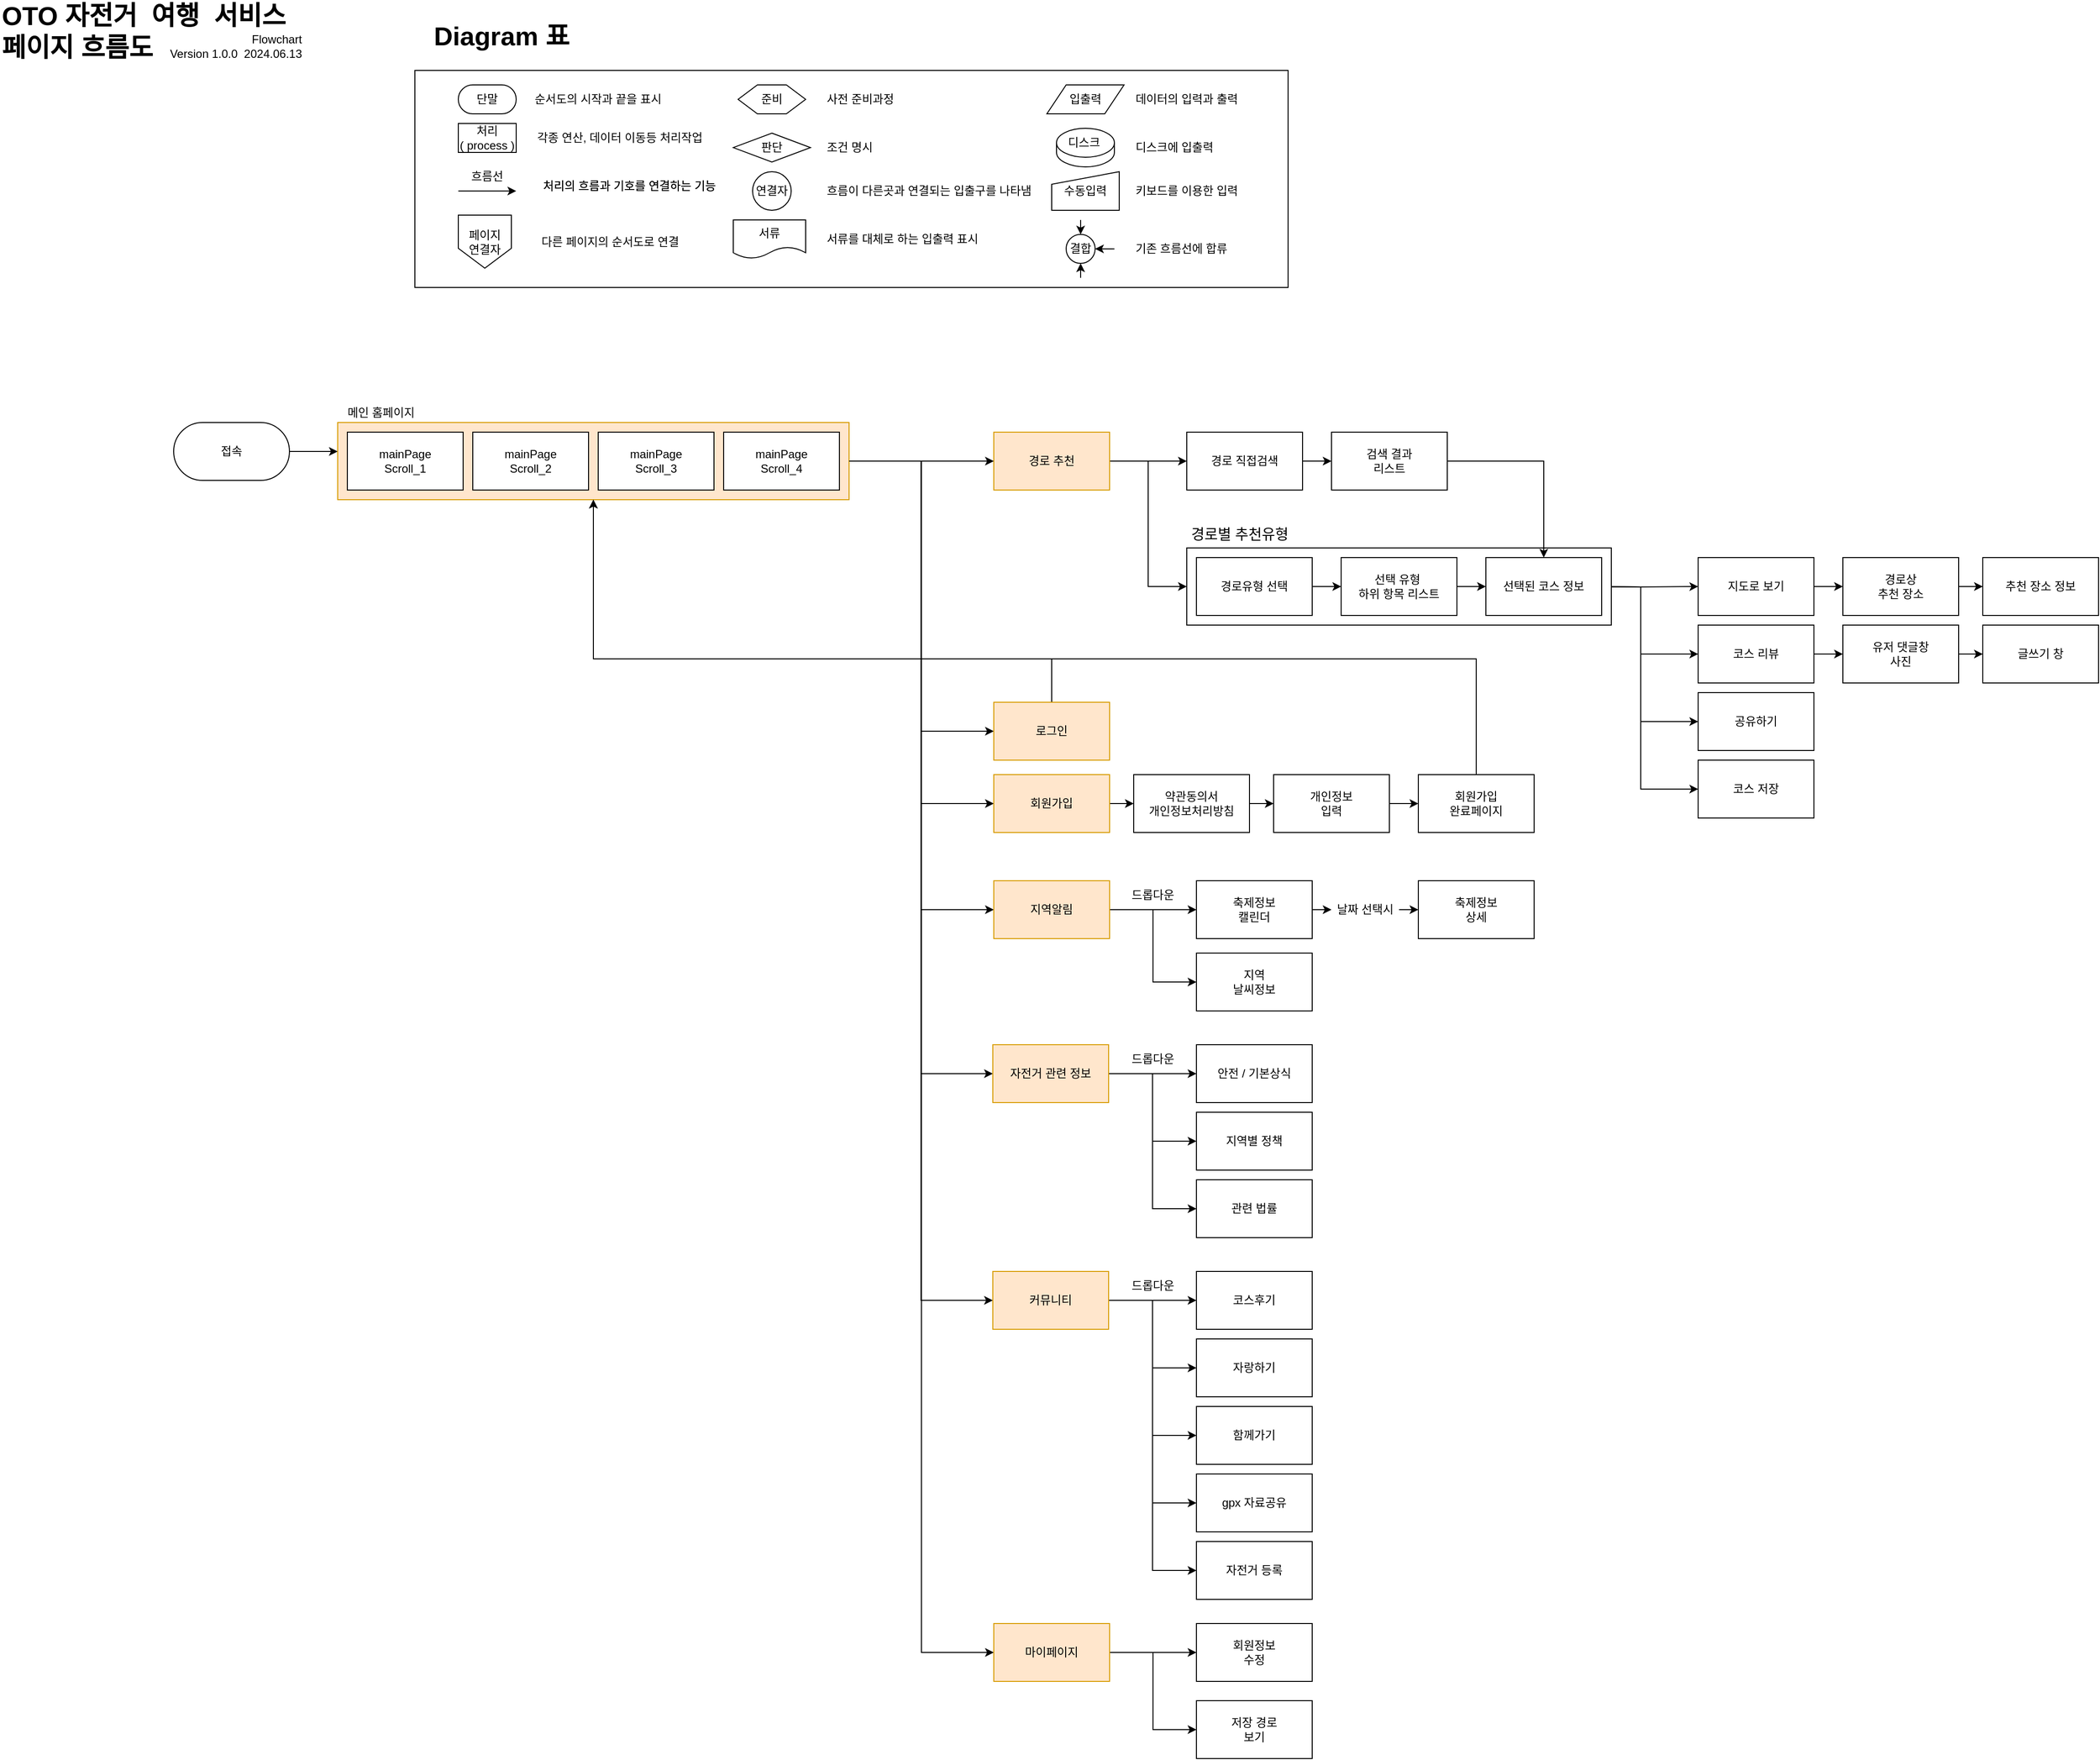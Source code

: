 <mxfile version="24.3.1" type="github">
  <diagram name="Page-1" id="2a216829-ef6e-dabb-86c1-c78162f3ba2b">
    <mxGraphModel dx="2033" dy="1928" grid="1" gridSize="10" guides="1" tooltips="1" connect="1" arrows="1" fold="1" page="1" pageScale="1" pageWidth="850" pageHeight="1100" background="none" math="0" shadow="0">
      <root>
        <mxCell id="0" />
        <mxCell id="1" parent="0" />
        <mxCell id="sqmaxUH0f7V7SQ7GUFhZ-99" value="" style="rounded=0;whiteSpace=wrap;html=1;" vertex="1" parent="1">
          <mxGeometry x="440" y="80" width="905" height="225" as="geometry" />
        </mxCell>
        <mxCell id="7a84cebc1def654-36" style="edgeStyle=orthogonalEdgeStyle;rounded=0;html=1;jettySize=auto;orthogonalLoop=1;" parent="1" edge="1">
          <mxGeometry relative="1" as="geometry">
            <mxPoint x="310.0" y="475.0" as="sourcePoint" />
            <mxPoint x="360" y="475" as="targetPoint" />
          </mxGeometry>
        </mxCell>
        <mxCell id="sqmaxUH0f7V7SQ7GUFhZ-51" style="edgeStyle=orthogonalEdgeStyle;rounded=0;orthogonalLoop=1;jettySize=auto;html=1;exitX=1;exitY=0.5;exitDx=0;exitDy=0;entryX=0;entryY=0.5;entryDx=0;entryDy=0;" edge="1" parent="1" source="sqmaxUH0f7V7SQ7GUFhZ-1" target="sqmaxUH0f7V7SQ7GUFhZ-14">
          <mxGeometry relative="1" as="geometry" />
        </mxCell>
        <mxCell id="sqmaxUH0f7V7SQ7GUFhZ-52" style="edgeStyle=orthogonalEdgeStyle;rounded=0;orthogonalLoop=1;jettySize=auto;html=1;exitX=1;exitY=0.5;exitDx=0;exitDy=0;entryX=0;entryY=0.5;entryDx=0;entryDy=0;" edge="1" parent="1" source="sqmaxUH0f7V7SQ7GUFhZ-1" target="sqmaxUH0f7V7SQ7GUFhZ-15">
          <mxGeometry relative="1" as="geometry" />
        </mxCell>
        <mxCell id="sqmaxUH0f7V7SQ7GUFhZ-53" style="edgeStyle=orthogonalEdgeStyle;rounded=0;orthogonalLoop=1;jettySize=auto;html=1;exitX=1;exitY=0.5;exitDx=0;exitDy=0;entryX=0;entryY=0.5;entryDx=0;entryDy=0;" edge="1" parent="1" source="sqmaxUH0f7V7SQ7GUFhZ-1" target="sqmaxUH0f7V7SQ7GUFhZ-16">
          <mxGeometry relative="1" as="geometry" />
        </mxCell>
        <mxCell id="sqmaxUH0f7V7SQ7GUFhZ-111" style="edgeStyle=orthogonalEdgeStyle;rounded=0;orthogonalLoop=1;jettySize=auto;html=1;exitX=1;exitY=0.5;exitDx=0;exitDy=0;entryX=0;entryY=0.5;entryDx=0;entryDy=0;" edge="1" parent="1" source="sqmaxUH0f7V7SQ7GUFhZ-1" target="sqmaxUH0f7V7SQ7GUFhZ-110">
          <mxGeometry relative="1" as="geometry" />
        </mxCell>
        <mxCell id="sqmaxUH0f7V7SQ7GUFhZ-112" style="edgeStyle=orthogonalEdgeStyle;rounded=0;orthogonalLoop=1;jettySize=auto;html=1;exitX=1;exitY=0.5;exitDx=0;exitDy=0;entryX=0;entryY=0.5;entryDx=0;entryDy=0;" edge="1" parent="1" source="sqmaxUH0f7V7SQ7GUFhZ-1" target="sqmaxUH0f7V7SQ7GUFhZ-109">
          <mxGeometry relative="1" as="geometry" />
        </mxCell>
        <mxCell id="sqmaxUH0f7V7SQ7GUFhZ-178" style="edgeStyle=orthogonalEdgeStyle;rounded=0;orthogonalLoop=1;jettySize=auto;html=1;exitX=1;exitY=0.5;exitDx=0;exitDy=0;entryX=0;entryY=0.5;entryDx=0;entryDy=0;" edge="1" parent="1" source="sqmaxUH0f7V7SQ7GUFhZ-1" target="sqmaxUH0f7V7SQ7GUFhZ-177">
          <mxGeometry relative="1" as="geometry" />
        </mxCell>
        <mxCell id="sqmaxUH0f7V7SQ7GUFhZ-1" value="" style="rounded=0;whiteSpace=wrap;html=1;fillColor=#ffe6cc;strokeColor=#d79b00;" vertex="1" parent="1">
          <mxGeometry x="360" y="445" width="530" height="80" as="geometry" />
        </mxCell>
        <mxCell id="sqmaxUH0f7V7SQ7GUFhZ-4" value="&lt;b&gt;&lt;font style=&quot;font-size: 27px;&quot;&gt;OTO 자전거&amp;nbsp; 여행&amp;nbsp; 서비스&lt;/font&gt;&lt;/b&gt;&lt;div&gt;&lt;b&gt;&lt;font style=&quot;font-size: 27px;&quot;&gt;페이지 흐름도&lt;/font&gt;&lt;/b&gt;&lt;/div&gt;" style="text;html=1;align=left;verticalAlign=middle;whiteSpace=wrap;rounded=0;" vertex="1" parent="1">
          <mxGeometry x="10" y="10" width="320" height="60" as="geometry" />
        </mxCell>
        <mxCell id="sqmaxUH0f7V7SQ7GUFhZ-5" value="Flowchart&lt;div&gt;Version 1.0.0&amp;nbsp; 2024.06.13&lt;/div&gt;" style="text;html=1;align=right;verticalAlign=middle;whiteSpace=wrap;rounded=0;" vertex="1" parent="1">
          <mxGeometry x="155" y="40" width="170" height="30" as="geometry" />
        </mxCell>
        <mxCell id="sqmaxUH0f7V7SQ7GUFhZ-8" value="mainPage&lt;div&gt;Scroll_1&lt;/div&gt;" style="rounded=0;whiteSpace=wrap;html=1;" vertex="1" parent="1">
          <mxGeometry x="370" y="455" width="120" height="60" as="geometry" />
        </mxCell>
        <mxCell id="sqmaxUH0f7V7SQ7GUFhZ-9" value="mainPage&lt;div&gt;Scroll_2&lt;/div&gt;" style="rounded=0;whiteSpace=wrap;html=1;" vertex="1" parent="1">
          <mxGeometry x="500" y="455" width="120" height="60" as="geometry" />
        </mxCell>
        <mxCell id="sqmaxUH0f7V7SQ7GUFhZ-10" value="mainPage&lt;div&gt;Scroll_4&lt;/div&gt;" style="rounded=0;whiteSpace=wrap;html=1;" vertex="1" parent="1">
          <mxGeometry x="760" y="455" width="120" height="60" as="geometry" />
        </mxCell>
        <mxCell id="sqmaxUH0f7V7SQ7GUFhZ-11" value="mainPage&lt;div&gt;Scroll_3&lt;/div&gt;" style="rounded=0;whiteSpace=wrap;html=1;" vertex="1" parent="1">
          <mxGeometry x="630" y="455" width="120" height="60" as="geometry" />
        </mxCell>
        <mxCell id="sqmaxUH0f7V7SQ7GUFhZ-12" value="메인 홈페이지" style="text;html=1;align=center;verticalAlign=middle;whiteSpace=wrap;rounded=0;" vertex="1" parent="1">
          <mxGeometry x="350" y="420" width="110" height="30" as="geometry" />
        </mxCell>
        <mxCell id="sqmaxUH0f7V7SQ7GUFhZ-131" style="edgeStyle=orthogonalEdgeStyle;rounded=0;orthogonalLoop=1;jettySize=auto;html=1;entryX=0;entryY=0.5;entryDx=0;entryDy=0;" edge="1" parent="1" source="sqmaxUH0f7V7SQ7GUFhZ-13" target="sqmaxUH0f7V7SQ7GUFhZ-128">
          <mxGeometry relative="1" as="geometry" />
        </mxCell>
        <mxCell id="sqmaxUH0f7V7SQ7GUFhZ-184" style="edgeStyle=orthogonalEdgeStyle;rounded=0;orthogonalLoop=1;jettySize=auto;html=1;entryX=0;entryY=0.5;entryDx=0;entryDy=0;" edge="1" parent="1" source="sqmaxUH0f7V7SQ7GUFhZ-13" target="sqmaxUH0f7V7SQ7GUFhZ-26">
          <mxGeometry relative="1" as="geometry" />
        </mxCell>
        <mxCell id="sqmaxUH0f7V7SQ7GUFhZ-13" value="경로 추천" style="rounded=0;whiteSpace=wrap;html=1;fillColor=#ffe6cc;strokeColor=#d79b00;" vertex="1" parent="1">
          <mxGeometry x="1040" y="455" width="120" height="60" as="geometry" />
        </mxCell>
        <mxCell id="sqmaxUH0f7V7SQ7GUFhZ-142" style="edgeStyle=orthogonalEdgeStyle;rounded=0;orthogonalLoop=1;jettySize=auto;html=1;exitX=1;exitY=0.5;exitDx=0;exitDy=0;" edge="1" parent="1" source="sqmaxUH0f7V7SQ7GUFhZ-14" target="sqmaxUH0f7V7SQ7GUFhZ-141">
          <mxGeometry relative="1" as="geometry" />
        </mxCell>
        <mxCell id="sqmaxUH0f7V7SQ7GUFhZ-144" style="edgeStyle=orthogonalEdgeStyle;rounded=0;orthogonalLoop=1;jettySize=auto;html=1;exitX=1;exitY=0.5;exitDx=0;exitDy=0;entryX=0;entryY=0.5;entryDx=0;entryDy=0;" edge="1" parent="1" source="sqmaxUH0f7V7SQ7GUFhZ-14" target="sqmaxUH0f7V7SQ7GUFhZ-143">
          <mxGeometry relative="1" as="geometry" />
        </mxCell>
        <mxCell id="sqmaxUH0f7V7SQ7GUFhZ-14" value="지역알림" style="rounded=0;whiteSpace=wrap;html=1;fillColor=#ffe6cc;strokeColor=#d79b00;" vertex="1" parent="1">
          <mxGeometry x="1040" y="920" width="120" height="60" as="geometry" />
        </mxCell>
        <mxCell id="sqmaxUH0f7V7SQ7GUFhZ-160" style="edgeStyle=orthogonalEdgeStyle;rounded=0;orthogonalLoop=1;jettySize=auto;html=1;exitX=1;exitY=0.5;exitDx=0;exitDy=0;entryX=0;entryY=0.5;entryDx=0;entryDy=0;" edge="1" parent="1" source="sqmaxUH0f7V7SQ7GUFhZ-15" target="sqmaxUH0f7V7SQ7GUFhZ-153">
          <mxGeometry relative="1" as="geometry" />
        </mxCell>
        <mxCell id="sqmaxUH0f7V7SQ7GUFhZ-161" style="edgeStyle=orthogonalEdgeStyle;rounded=0;orthogonalLoop=1;jettySize=auto;html=1;exitX=1;exitY=0.5;exitDx=0;exitDy=0;entryX=0;entryY=0.5;entryDx=0;entryDy=0;" edge="1" parent="1" source="sqmaxUH0f7V7SQ7GUFhZ-15" target="sqmaxUH0f7V7SQ7GUFhZ-154">
          <mxGeometry relative="1" as="geometry" />
        </mxCell>
        <mxCell id="sqmaxUH0f7V7SQ7GUFhZ-162" style="edgeStyle=orthogonalEdgeStyle;rounded=0;orthogonalLoop=1;jettySize=auto;html=1;exitX=1;exitY=0.5;exitDx=0;exitDy=0;entryX=0;entryY=0.5;entryDx=0;entryDy=0;" edge="1" parent="1" source="sqmaxUH0f7V7SQ7GUFhZ-15" target="sqmaxUH0f7V7SQ7GUFhZ-155">
          <mxGeometry relative="1" as="geometry" />
        </mxCell>
        <mxCell id="sqmaxUH0f7V7SQ7GUFhZ-15" value="자전거 관련&amp;nbsp;&lt;span style=&quot;background-color: initial;&quot;&gt;정보&lt;/span&gt;" style="rounded=0;whiteSpace=wrap;html=1;fillColor=#ffe6cc;strokeColor=#d79b00;" vertex="1" parent="1">
          <mxGeometry x="1039" y="1090" width="120" height="60" as="geometry" />
        </mxCell>
        <mxCell id="sqmaxUH0f7V7SQ7GUFhZ-170" style="edgeStyle=orthogonalEdgeStyle;rounded=0;orthogonalLoop=1;jettySize=auto;html=1;exitX=1;exitY=0.5;exitDx=0;exitDy=0;entryX=0;entryY=0.5;entryDx=0;entryDy=0;" edge="1" parent="1" source="sqmaxUH0f7V7SQ7GUFhZ-16" target="sqmaxUH0f7V7SQ7GUFhZ-165">
          <mxGeometry relative="1" as="geometry" />
        </mxCell>
        <mxCell id="sqmaxUH0f7V7SQ7GUFhZ-171" style="edgeStyle=orthogonalEdgeStyle;rounded=0;orthogonalLoop=1;jettySize=auto;html=1;exitX=1;exitY=0.5;exitDx=0;exitDy=0;entryX=0;entryY=0.5;entryDx=0;entryDy=0;" edge="1" parent="1" source="sqmaxUH0f7V7SQ7GUFhZ-16" target="sqmaxUH0f7V7SQ7GUFhZ-166">
          <mxGeometry relative="1" as="geometry" />
        </mxCell>
        <mxCell id="sqmaxUH0f7V7SQ7GUFhZ-173" style="edgeStyle=orthogonalEdgeStyle;rounded=0;orthogonalLoop=1;jettySize=auto;html=1;exitX=1;exitY=0.5;exitDx=0;exitDy=0;entryX=0;entryY=0.5;entryDx=0;entryDy=0;" edge="1" parent="1" source="sqmaxUH0f7V7SQ7GUFhZ-16" target="sqmaxUH0f7V7SQ7GUFhZ-167">
          <mxGeometry relative="1" as="geometry" />
        </mxCell>
        <mxCell id="sqmaxUH0f7V7SQ7GUFhZ-174" style="edgeStyle=orthogonalEdgeStyle;rounded=0;orthogonalLoop=1;jettySize=auto;html=1;exitX=1;exitY=0.5;exitDx=0;exitDy=0;entryX=0;entryY=0.5;entryDx=0;entryDy=0;" edge="1" parent="1" source="sqmaxUH0f7V7SQ7GUFhZ-16" target="sqmaxUH0f7V7SQ7GUFhZ-168">
          <mxGeometry relative="1" as="geometry" />
        </mxCell>
        <mxCell id="sqmaxUH0f7V7SQ7GUFhZ-175" style="edgeStyle=orthogonalEdgeStyle;rounded=0;orthogonalLoop=1;jettySize=auto;html=1;exitX=1;exitY=0.5;exitDx=0;exitDy=0;entryX=0;entryY=0.5;entryDx=0;entryDy=0;" edge="1" parent="1" source="sqmaxUH0f7V7SQ7GUFhZ-16" target="sqmaxUH0f7V7SQ7GUFhZ-169">
          <mxGeometry relative="1" as="geometry" />
        </mxCell>
        <mxCell id="sqmaxUH0f7V7SQ7GUFhZ-16" value="커뮤니티" style="rounded=0;whiteSpace=wrap;html=1;fillColor=#ffe6cc;strokeColor=#d79b00;" vertex="1" parent="1">
          <mxGeometry x="1039" y="1325" width="120" height="60" as="geometry" />
        </mxCell>
        <mxCell id="sqmaxUH0f7V7SQ7GUFhZ-19" value="" style="endArrow=classic;html=1;rounded=0;entryX=0;entryY=0.5;entryDx=0;entryDy=0;exitX=1;exitY=0.5;exitDx=0;exitDy=0;" edge="1" parent="1" source="sqmaxUH0f7V7SQ7GUFhZ-1" target="sqmaxUH0f7V7SQ7GUFhZ-13">
          <mxGeometry width="50" height="50" relative="1" as="geometry">
            <mxPoint x="650" y="675" as="sourcePoint" />
            <mxPoint x="700" y="625" as="targetPoint" />
          </mxGeometry>
        </mxCell>
        <mxCell id="sqmaxUH0f7V7SQ7GUFhZ-46" style="edgeStyle=orthogonalEdgeStyle;rounded=0;orthogonalLoop=1;jettySize=auto;html=1;exitX=1;exitY=0.5;exitDx=0;exitDy=0;entryX=0;entryY=0.5;entryDx=0;entryDy=0;" edge="1" parent="1" target="sqmaxUH0f7V7SQ7GUFhZ-41">
          <mxGeometry relative="1" as="geometry">
            <mxPoint x="1650" y="615" as="sourcePoint" />
          </mxGeometry>
        </mxCell>
        <mxCell id="sqmaxUH0f7V7SQ7GUFhZ-47" style="edgeStyle=orthogonalEdgeStyle;rounded=0;orthogonalLoop=1;jettySize=auto;html=1;exitX=1;exitY=0.5;exitDx=0;exitDy=0;entryX=0;entryY=0.5;entryDx=0;entryDy=0;" edge="1" parent="1" target="sqmaxUH0f7V7SQ7GUFhZ-44">
          <mxGeometry relative="1" as="geometry">
            <mxPoint x="1650" y="615" as="sourcePoint" />
          </mxGeometry>
        </mxCell>
        <mxCell id="sqmaxUH0f7V7SQ7GUFhZ-48" style="edgeStyle=orthogonalEdgeStyle;rounded=0;orthogonalLoop=1;jettySize=auto;html=1;exitX=1;exitY=0.5;exitDx=0;exitDy=0;entryX=0;entryY=0.5;entryDx=0;entryDy=0;" edge="1" parent="1" target="sqmaxUH0f7V7SQ7GUFhZ-40">
          <mxGeometry relative="1" as="geometry">
            <mxPoint x="1650" y="615" as="sourcePoint" />
          </mxGeometry>
        </mxCell>
        <mxCell id="sqmaxUH0f7V7SQ7GUFhZ-49" style="edgeStyle=orthogonalEdgeStyle;rounded=0;orthogonalLoop=1;jettySize=auto;html=1;exitX=1;exitY=0.5;exitDx=0;exitDy=0;entryX=0;entryY=0.5;entryDx=0;entryDy=0;" edge="1" parent="1" target="sqmaxUH0f7V7SQ7GUFhZ-42">
          <mxGeometry relative="1" as="geometry">
            <mxPoint x="1650" y="615" as="sourcePoint" />
          </mxGeometry>
        </mxCell>
        <mxCell id="sqmaxUH0f7V7SQ7GUFhZ-26" value="" style="rounded=0;whiteSpace=wrap;html=1;" vertex="1" parent="1">
          <mxGeometry x="1240" y="575" width="440" height="80" as="geometry" />
        </mxCell>
        <mxCell id="sqmaxUH0f7V7SQ7GUFhZ-37" style="edgeStyle=orthogonalEdgeStyle;rounded=0;orthogonalLoop=1;jettySize=auto;html=1;exitX=1;exitY=0.5;exitDx=0;exitDy=0;entryX=0;entryY=0.5;entryDx=0;entryDy=0;" edge="1" parent="1" source="sqmaxUH0f7V7SQ7GUFhZ-27" target="sqmaxUH0f7V7SQ7GUFhZ-28">
          <mxGeometry relative="1" as="geometry" />
        </mxCell>
        <mxCell id="sqmaxUH0f7V7SQ7GUFhZ-27" value="경로유형 선택" style="rounded=0;whiteSpace=wrap;html=1;" vertex="1" parent="1">
          <mxGeometry x="1250" y="585" width="120" height="60" as="geometry" />
        </mxCell>
        <mxCell id="sqmaxUH0f7V7SQ7GUFhZ-38" style="edgeStyle=orthogonalEdgeStyle;rounded=0;orthogonalLoop=1;jettySize=auto;html=1;exitX=1;exitY=0.5;exitDx=0;exitDy=0;entryX=0;entryY=0.5;entryDx=0;entryDy=0;" edge="1" parent="1" source="sqmaxUH0f7V7SQ7GUFhZ-28" target="sqmaxUH0f7V7SQ7GUFhZ-29">
          <mxGeometry relative="1" as="geometry" />
        </mxCell>
        <mxCell id="sqmaxUH0f7V7SQ7GUFhZ-28" value="선택 유형&amp;nbsp;&lt;div&gt;하위 항목 리스트&lt;/div&gt;" style="rounded=0;whiteSpace=wrap;html=1;" vertex="1" parent="1">
          <mxGeometry x="1400" y="585" width="120" height="60" as="geometry" />
        </mxCell>
        <mxCell id="sqmaxUH0f7V7SQ7GUFhZ-29" value="선택된 코스 정보" style="rounded=0;whiteSpace=wrap;html=1;" vertex="1" parent="1">
          <mxGeometry x="1550" y="585" width="120" height="60" as="geometry" />
        </mxCell>
        <mxCell id="sqmaxUH0f7V7SQ7GUFhZ-34" value="&lt;font style=&quot;font-size: 15px;&quot;&gt;경로별 추천유형&lt;/font&gt;" style="text;html=1;align=center;verticalAlign=middle;whiteSpace=wrap;rounded=0;" vertex="1" parent="1">
          <mxGeometry x="1230" y="545" width="130" height="30" as="geometry" />
        </mxCell>
        <mxCell id="sqmaxUH0f7V7SQ7GUFhZ-40" value="공유하기" style="rounded=0;whiteSpace=wrap;html=1;" vertex="1" parent="1">
          <mxGeometry x="1770" y="725" width="120" height="60" as="geometry" />
        </mxCell>
        <mxCell id="sqmaxUH0f7V7SQ7GUFhZ-50" style="edgeStyle=orthogonalEdgeStyle;rounded=0;orthogonalLoop=1;jettySize=auto;html=1;exitX=1;exitY=0.5;exitDx=0;exitDy=0;entryX=0;entryY=0.5;entryDx=0;entryDy=0;" edge="1" parent="1" source="sqmaxUH0f7V7SQ7GUFhZ-41" target="sqmaxUH0f7V7SQ7GUFhZ-45">
          <mxGeometry relative="1" as="geometry" />
        </mxCell>
        <mxCell id="sqmaxUH0f7V7SQ7GUFhZ-41" value="지도로 보기" style="rounded=0;whiteSpace=wrap;html=1;" vertex="1" parent="1">
          <mxGeometry x="1770" y="585" width="120" height="60" as="geometry" />
        </mxCell>
        <mxCell id="sqmaxUH0f7V7SQ7GUFhZ-42" value="코스 저장" style="rounded=0;whiteSpace=wrap;html=1;" vertex="1" parent="1">
          <mxGeometry x="1770" y="795" width="120" height="60" as="geometry" />
        </mxCell>
        <mxCell id="sqmaxUH0f7V7SQ7GUFhZ-57" style="edgeStyle=orthogonalEdgeStyle;rounded=0;orthogonalLoop=1;jettySize=auto;html=1;exitX=1;exitY=0.5;exitDx=0;exitDy=0;entryX=0;entryY=0.5;entryDx=0;entryDy=0;" edge="1" parent="1" source="sqmaxUH0f7V7SQ7GUFhZ-44" target="sqmaxUH0f7V7SQ7GUFhZ-56">
          <mxGeometry relative="1" as="geometry" />
        </mxCell>
        <mxCell id="sqmaxUH0f7V7SQ7GUFhZ-44" value="코스 리뷰" style="rounded=0;whiteSpace=wrap;html=1;" vertex="1" parent="1">
          <mxGeometry x="1770" y="655" width="120" height="60" as="geometry" />
        </mxCell>
        <mxCell id="sqmaxUH0f7V7SQ7GUFhZ-55" style="edgeStyle=orthogonalEdgeStyle;rounded=0;orthogonalLoop=1;jettySize=auto;html=1;exitX=1;exitY=0.5;exitDx=0;exitDy=0;entryX=0;entryY=0.5;entryDx=0;entryDy=0;" edge="1" parent="1" source="sqmaxUH0f7V7SQ7GUFhZ-45" target="sqmaxUH0f7V7SQ7GUFhZ-54">
          <mxGeometry relative="1" as="geometry">
            <mxPoint x="2060" y="615" as="targetPoint" />
          </mxGeometry>
        </mxCell>
        <mxCell id="sqmaxUH0f7V7SQ7GUFhZ-45" value="경로상&lt;div&gt;추천 장소&lt;/div&gt;" style="rounded=0;whiteSpace=wrap;html=1;" vertex="1" parent="1">
          <mxGeometry x="1920" y="585" width="120" height="60" as="geometry" />
        </mxCell>
        <mxCell id="sqmaxUH0f7V7SQ7GUFhZ-54" value="추천 장소 정보" style="rounded=0;whiteSpace=wrap;html=1;" vertex="1" parent="1">
          <mxGeometry x="2065" y="585" width="120" height="60" as="geometry" />
        </mxCell>
        <mxCell id="sqmaxUH0f7V7SQ7GUFhZ-140" style="edgeStyle=orthogonalEdgeStyle;rounded=0;orthogonalLoop=1;jettySize=auto;html=1;exitX=1;exitY=0.5;exitDx=0;exitDy=0;entryX=0;entryY=0.5;entryDx=0;entryDy=0;" edge="1" parent="1" source="sqmaxUH0f7V7SQ7GUFhZ-56" target="sqmaxUH0f7V7SQ7GUFhZ-139">
          <mxGeometry relative="1" as="geometry" />
        </mxCell>
        <mxCell id="sqmaxUH0f7V7SQ7GUFhZ-56" value="유저 댓글창&lt;div&gt;사진&lt;/div&gt;" style="rounded=0;whiteSpace=wrap;html=1;" vertex="1" parent="1">
          <mxGeometry x="1920" y="655" width="120" height="60" as="geometry" />
        </mxCell>
        <mxCell id="sqmaxUH0f7V7SQ7GUFhZ-59" value="접속" style="rounded=1;whiteSpace=wrap;html=1;arcSize=50;" vertex="1" parent="1">
          <mxGeometry x="190" y="445" width="120" height="60" as="geometry" />
        </mxCell>
        <mxCell id="sqmaxUH0f7V7SQ7GUFhZ-60" value="단말" style="rounded=1;whiteSpace=wrap;html=1;arcSize=50;" vertex="1" parent="1">
          <mxGeometry x="485" y="95" width="60" height="30" as="geometry" />
        </mxCell>
        <mxCell id="sqmaxUH0f7V7SQ7GUFhZ-61" value="처리&lt;div&gt;( process )&lt;/div&gt;" style="rounded=0;whiteSpace=wrap;html=1;" vertex="1" parent="1">
          <mxGeometry x="485" y="135" width="60" height="30" as="geometry" />
        </mxCell>
        <mxCell id="sqmaxUH0f7V7SQ7GUFhZ-62" value="순서도의 시작과 끝을 표시" style="text;html=1;align=center;verticalAlign=middle;whiteSpace=wrap;rounded=0;" vertex="1" parent="1">
          <mxGeometry x="555" y="95" width="150" height="30" as="geometry" />
        </mxCell>
        <mxCell id="sqmaxUH0f7V7SQ7GUFhZ-63" value="각종 연산, 데이터&amp;nbsp;&lt;span style=&quot;background-color: initial;&quot;&gt;이동&lt;/span&gt;&lt;span style=&quot;background-color: initial;&quot;&gt;등 처리작업&lt;/span&gt;" style="text;html=1;align=center;verticalAlign=middle;whiteSpace=wrap;rounded=0;" vertex="1" parent="1">
          <mxGeometry x="555" y="135" width="195" height="30" as="geometry" />
        </mxCell>
        <mxCell id="sqmaxUH0f7V7SQ7GUFhZ-64" value="흐름선" style="text;html=1;align=center;verticalAlign=middle;whiteSpace=wrap;rounded=0;" vertex="1" parent="1">
          <mxGeometry x="491.25" y="175" width="47.5" height="30" as="geometry" />
        </mxCell>
        <mxCell id="sqmaxUH0f7V7SQ7GUFhZ-65" value="" style="endArrow=classic;html=1;rounded=0;" edge="1" parent="1">
          <mxGeometry width="50" height="50" relative="1" as="geometry">
            <mxPoint x="485" y="205" as="sourcePoint" />
            <mxPoint x="545" y="205" as="targetPoint" />
          </mxGeometry>
        </mxCell>
        <mxCell id="sqmaxUH0f7V7SQ7GUFhZ-68" value="처리의 흐름과 기호를 연결하는 기능" style="text;html=1;align=center;verticalAlign=middle;whiteSpace=wrap;rounded=0;" vertex="1" parent="1">
          <mxGeometry x="560" y="185" width="205" height="30" as="geometry" />
        </mxCell>
        <mxCell id="sqmaxUH0f7V7SQ7GUFhZ-70" value="페이지&lt;div&gt;연결자&lt;/div&gt;" style="shape=offPageConnector;whiteSpace=wrap;html=1;" vertex="1" parent="1">
          <mxGeometry x="485" y="230" width="55" height="55" as="geometry" />
        </mxCell>
        <mxCell id="sqmaxUH0f7V7SQ7GUFhZ-71" value="다른 페이지의 순서도로 연결" style="text;html=1;align=center;verticalAlign=middle;whiteSpace=wrap;rounded=0;" vertex="1" parent="1">
          <mxGeometry x="540" y="242.5" width="205" height="30" as="geometry" />
        </mxCell>
        <mxCell id="sqmaxUH0f7V7SQ7GUFhZ-73" value="준비" style="shape=hexagon;perimeter=hexagonPerimeter2;whiteSpace=wrap;html=1;fixedSize=1;" vertex="1" parent="1">
          <mxGeometry x="775" y="95" width="70" height="30" as="geometry" />
        </mxCell>
        <mxCell id="sqmaxUH0f7V7SQ7GUFhZ-75" value="처리의 흐름과 기호를 연결하는 기능" style="text;html=1;align=center;verticalAlign=middle;whiteSpace=wrap;rounded=0;" vertex="1" parent="1">
          <mxGeometry x="560" y="185" width="205" height="30" as="geometry" />
        </mxCell>
        <mxCell id="sqmaxUH0f7V7SQ7GUFhZ-76" value="사전 준비과정" style="text;html=1;align=left;verticalAlign=middle;whiteSpace=wrap;rounded=0;" vertex="1" parent="1">
          <mxGeometry x="865" y="95" width="90" height="30" as="geometry" />
        </mxCell>
        <mxCell id="sqmaxUH0f7V7SQ7GUFhZ-77" value="판단" style="rhombus;whiteSpace=wrap;html=1;" vertex="1" parent="1">
          <mxGeometry x="770" y="145" width="80" height="30" as="geometry" />
        </mxCell>
        <mxCell id="sqmaxUH0f7V7SQ7GUFhZ-78" value="조건 명시" style="text;html=1;align=left;verticalAlign=middle;whiteSpace=wrap;rounded=0;" vertex="1" parent="1">
          <mxGeometry x="865" y="145" width="90" height="30" as="geometry" />
        </mxCell>
        <mxCell id="sqmaxUH0f7V7SQ7GUFhZ-79" value="연결자" style="ellipse;whiteSpace=wrap;html=1;aspect=fixed;" vertex="1" parent="1">
          <mxGeometry x="790" y="185" width="40" height="40" as="geometry" />
        </mxCell>
        <mxCell id="sqmaxUH0f7V7SQ7GUFhZ-80" value="흐름이 다른곳과 연결되는 입출구를 나타냄" style="text;html=1;align=left;verticalAlign=middle;whiteSpace=wrap;rounded=0;" vertex="1" parent="1">
          <mxGeometry x="865" y="190" width="240" height="30" as="geometry" />
        </mxCell>
        <mxCell id="sqmaxUH0f7V7SQ7GUFhZ-81" value="서류" style="shape=document;whiteSpace=wrap;html=1;boundedLbl=1;" vertex="1" parent="1">
          <mxGeometry x="770" y="235" width="75" height="40" as="geometry" />
        </mxCell>
        <mxCell id="sqmaxUH0f7V7SQ7GUFhZ-82" value="서류를 대체로 하는 입출력 표시" style="text;html=1;align=left;verticalAlign=middle;whiteSpace=wrap;rounded=0;" vertex="1" parent="1">
          <mxGeometry x="865" y="240" width="180" height="30" as="geometry" />
        </mxCell>
        <mxCell id="sqmaxUH0f7V7SQ7GUFhZ-83" value="입출력" style="shape=parallelogram;perimeter=parallelogramPerimeter;whiteSpace=wrap;html=1;fixedSize=1;" vertex="1" parent="1">
          <mxGeometry x="1095" y="95" width="80" height="30" as="geometry" />
        </mxCell>
        <mxCell id="sqmaxUH0f7V7SQ7GUFhZ-84" value="데이터의 입력과 출력" style="text;html=1;align=left;verticalAlign=middle;whiteSpace=wrap;rounded=0;" vertex="1" parent="1">
          <mxGeometry x="1185" y="95" width="130" height="30" as="geometry" />
        </mxCell>
        <mxCell id="sqmaxUH0f7V7SQ7GUFhZ-86" value="" style="shape=cylinder3;whiteSpace=wrap;html=1;boundedLbl=1;backgroundOutline=1;size=15;" vertex="1" parent="1">
          <mxGeometry x="1105" y="140" width="60" height="40" as="geometry" />
        </mxCell>
        <mxCell id="sqmaxUH0f7V7SQ7GUFhZ-88" value="디스크" style="text;html=1;align=left;verticalAlign=middle;whiteSpace=wrap;rounded=0;" vertex="1" parent="1">
          <mxGeometry x="1115" y="140" width="40" height="30" as="geometry" />
        </mxCell>
        <mxCell id="sqmaxUH0f7V7SQ7GUFhZ-89" value="디스크에 입출력" style="text;html=1;align=left;verticalAlign=middle;whiteSpace=wrap;rounded=0;" vertex="1" parent="1">
          <mxGeometry x="1185" y="145" width="130" height="30" as="geometry" />
        </mxCell>
        <mxCell id="sqmaxUH0f7V7SQ7GUFhZ-90" value="수동입력" style="shape=manualInput;whiteSpace=wrap;html=1;size=13;" vertex="1" parent="1">
          <mxGeometry x="1100" y="185" width="70" height="40" as="geometry" />
        </mxCell>
        <mxCell id="sqmaxUH0f7V7SQ7GUFhZ-91" value="키보드를 이용한 입력" style="text;html=1;align=left;verticalAlign=middle;whiteSpace=wrap;rounded=0;" vertex="1" parent="1">
          <mxGeometry x="1185" y="190" width="130" height="30" as="geometry" />
        </mxCell>
        <mxCell id="sqmaxUH0f7V7SQ7GUFhZ-93" value="결합" style="ellipse;whiteSpace=wrap;html=1;aspect=fixed;" vertex="1" parent="1">
          <mxGeometry x="1115" y="250" width="30" height="30" as="geometry" />
        </mxCell>
        <mxCell id="sqmaxUH0f7V7SQ7GUFhZ-95" value="" style="endArrow=classic;html=1;rounded=0;entryX=1;entryY=0.5;entryDx=0;entryDy=0;" edge="1" parent="1" target="sqmaxUH0f7V7SQ7GUFhZ-93">
          <mxGeometry width="50" height="50" relative="1" as="geometry">
            <mxPoint x="1165" y="265" as="sourcePoint" />
            <mxPoint x="1165" y="245" as="targetPoint" />
          </mxGeometry>
        </mxCell>
        <mxCell id="sqmaxUH0f7V7SQ7GUFhZ-96" value="" style="endArrow=classic;html=1;rounded=0;entryX=0.5;entryY=1;entryDx=0;entryDy=0;" edge="1" parent="1" target="sqmaxUH0f7V7SQ7GUFhZ-93">
          <mxGeometry width="50" height="50" relative="1" as="geometry">
            <mxPoint x="1130" y="295" as="sourcePoint" />
            <mxPoint x="1145" y="270" as="targetPoint" />
          </mxGeometry>
        </mxCell>
        <mxCell id="sqmaxUH0f7V7SQ7GUFhZ-97" value="" style="endArrow=classic;html=1;rounded=0;entryX=0.5;entryY=0;entryDx=0;entryDy=0;" edge="1" parent="1" target="sqmaxUH0f7V7SQ7GUFhZ-93">
          <mxGeometry width="50" height="50" relative="1" as="geometry">
            <mxPoint x="1130" y="235" as="sourcePoint" />
            <mxPoint x="1155" y="280" as="targetPoint" />
          </mxGeometry>
        </mxCell>
        <mxCell id="sqmaxUH0f7V7SQ7GUFhZ-98" value="기존 흐름선에 합류" style="text;html=1;align=left;verticalAlign=middle;whiteSpace=wrap;rounded=0;" vertex="1" parent="1">
          <mxGeometry x="1185" y="250" width="130" height="30" as="geometry" />
        </mxCell>
        <mxCell id="sqmaxUH0f7V7SQ7GUFhZ-100" value="&lt;span style=&quot;font-size: 27px;&quot;&gt;&lt;b&gt;Diagram 표&lt;/b&gt;&lt;/span&gt;" style="text;html=1;align=center;verticalAlign=middle;whiteSpace=wrap;rounded=0;" vertex="1" parent="1">
          <mxGeometry x="380" y="30" width="300" height="30" as="geometry" />
        </mxCell>
        <mxCell id="sqmaxUH0f7V7SQ7GUFhZ-119" style="edgeStyle=orthogonalEdgeStyle;rounded=0;orthogonalLoop=1;jettySize=auto;html=1;exitX=1;exitY=0.5;exitDx=0;exitDy=0;entryX=0;entryY=0.5;entryDx=0;entryDy=0;" edge="1" parent="1" source="sqmaxUH0f7V7SQ7GUFhZ-109" target="sqmaxUH0f7V7SQ7GUFhZ-118">
          <mxGeometry relative="1" as="geometry" />
        </mxCell>
        <mxCell id="sqmaxUH0f7V7SQ7GUFhZ-109" value="회원가입" style="rounded=0;whiteSpace=wrap;html=1;fillColor=#ffe6cc;strokeColor=#d79b00;" vertex="1" parent="1">
          <mxGeometry x="1040" y="810" width="120" height="60" as="geometry" />
        </mxCell>
        <mxCell id="sqmaxUH0f7V7SQ7GUFhZ-127" style="edgeStyle=orthogonalEdgeStyle;rounded=0;orthogonalLoop=1;jettySize=auto;html=1;exitX=0.5;exitY=0;exitDx=0;exitDy=0;entryX=0.5;entryY=1;entryDx=0;entryDy=0;" edge="1" parent="1" source="sqmaxUH0f7V7SQ7GUFhZ-110" target="sqmaxUH0f7V7SQ7GUFhZ-1">
          <mxGeometry relative="1" as="geometry">
            <Array as="points">
              <mxPoint x="1100" y="690" />
              <mxPoint x="625" y="690" />
            </Array>
          </mxGeometry>
        </mxCell>
        <mxCell id="sqmaxUH0f7V7SQ7GUFhZ-110" value="로그인" style="rounded=0;whiteSpace=wrap;html=1;fillColor=#ffe6cc;strokeColor=#d79b00;" vertex="1" parent="1">
          <mxGeometry x="1040" y="735" width="120" height="60" as="geometry" />
        </mxCell>
        <mxCell id="sqmaxUH0f7V7SQ7GUFhZ-125" style="edgeStyle=orthogonalEdgeStyle;rounded=0;orthogonalLoop=1;jettySize=auto;html=1;exitX=0.5;exitY=0;exitDx=0;exitDy=0;entryX=0.5;entryY=1;entryDx=0;entryDy=0;" edge="1" parent="1" source="sqmaxUH0f7V7SQ7GUFhZ-113" target="sqmaxUH0f7V7SQ7GUFhZ-1">
          <mxGeometry relative="1" as="geometry">
            <Array as="points">
              <mxPoint x="1540" y="690" />
              <mxPoint x="625" y="690" />
            </Array>
          </mxGeometry>
        </mxCell>
        <mxCell id="sqmaxUH0f7V7SQ7GUFhZ-113" value="회원가입&lt;div&gt;완료페이지&lt;/div&gt;" style="rounded=0;whiteSpace=wrap;html=1;" vertex="1" parent="1">
          <mxGeometry x="1480" y="810" width="120" height="60" as="geometry" />
        </mxCell>
        <mxCell id="sqmaxUH0f7V7SQ7GUFhZ-122" style="edgeStyle=orthogonalEdgeStyle;rounded=0;orthogonalLoop=1;jettySize=auto;html=1;exitX=1;exitY=0.5;exitDx=0;exitDy=0;entryX=0;entryY=0.5;entryDx=0;entryDy=0;" edge="1" parent="1" source="sqmaxUH0f7V7SQ7GUFhZ-118" target="sqmaxUH0f7V7SQ7GUFhZ-121">
          <mxGeometry relative="1" as="geometry" />
        </mxCell>
        <mxCell id="sqmaxUH0f7V7SQ7GUFhZ-118" value="약관동의서&lt;div&gt;개인정보처리방침&lt;/div&gt;" style="rounded=0;whiteSpace=wrap;html=1;" vertex="1" parent="1">
          <mxGeometry x="1185" y="810" width="120" height="60" as="geometry" />
        </mxCell>
        <mxCell id="sqmaxUH0f7V7SQ7GUFhZ-123" style="edgeStyle=orthogonalEdgeStyle;rounded=0;orthogonalLoop=1;jettySize=auto;html=1;exitX=1;exitY=0.5;exitDx=0;exitDy=0;entryX=0;entryY=0.5;entryDx=0;entryDy=0;" edge="1" parent="1" source="sqmaxUH0f7V7SQ7GUFhZ-121" target="sqmaxUH0f7V7SQ7GUFhZ-113">
          <mxGeometry relative="1" as="geometry" />
        </mxCell>
        <mxCell id="sqmaxUH0f7V7SQ7GUFhZ-121" value="개인정보&lt;div&gt;입력&lt;/div&gt;" style="rounded=0;whiteSpace=wrap;html=1;" vertex="1" parent="1">
          <mxGeometry x="1330" y="810" width="120" height="60" as="geometry" />
        </mxCell>
        <mxCell id="sqmaxUH0f7V7SQ7GUFhZ-135" style="edgeStyle=orthogonalEdgeStyle;rounded=0;orthogonalLoop=1;jettySize=auto;html=1;exitX=1;exitY=0.5;exitDx=0;exitDy=0;entryX=0;entryY=0.5;entryDx=0;entryDy=0;" edge="1" parent="1" source="sqmaxUH0f7V7SQ7GUFhZ-128" target="sqmaxUH0f7V7SQ7GUFhZ-134">
          <mxGeometry relative="1" as="geometry" />
        </mxCell>
        <mxCell id="sqmaxUH0f7V7SQ7GUFhZ-128" value="경로 직접검색" style="rounded=0;whiteSpace=wrap;html=1;" vertex="1" parent="1">
          <mxGeometry x="1240" y="455" width="120" height="60" as="geometry" />
        </mxCell>
        <mxCell id="sqmaxUH0f7V7SQ7GUFhZ-136" style="edgeStyle=orthogonalEdgeStyle;rounded=0;orthogonalLoop=1;jettySize=auto;html=1;exitX=1;exitY=0.5;exitDx=0;exitDy=0;entryX=0.5;entryY=0;entryDx=0;entryDy=0;" edge="1" parent="1" source="sqmaxUH0f7V7SQ7GUFhZ-134" target="sqmaxUH0f7V7SQ7GUFhZ-29">
          <mxGeometry relative="1" as="geometry" />
        </mxCell>
        <mxCell id="sqmaxUH0f7V7SQ7GUFhZ-134" value="검색 결과&lt;div&gt;리스트&lt;/div&gt;" style="rounded=0;whiteSpace=wrap;html=1;" vertex="1" parent="1">
          <mxGeometry x="1390" y="455" width="120" height="60" as="geometry" />
        </mxCell>
        <mxCell id="sqmaxUH0f7V7SQ7GUFhZ-139" value="글쓰기 창" style="rounded=0;whiteSpace=wrap;html=1;" vertex="1" parent="1">
          <mxGeometry x="2065" y="655" width="120" height="60" as="geometry" />
        </mxCell>
        <mxCell id="sqmaxUH0f7V7SQ7GUFhZ-147" style="edgeStyle=orthogonalEdgeStyle;rounded=0;orthogonalLoop=1;jettySize=auto;html=1;exitX=1;exitY=0.5;exitDx=0;exitDy=0;entryX=0;entryY=0.5;entryDx=0;entryDy=0;" edge="1" parent="1" source="sqmaxUH0f7V7SQ7GUFhZ-148" target="sqmaxUH0f7V7SQ7GUFhZ-146">
          <mxGeometry relative="1" as="geometry" />
        </mxCell>
        <mxCell id="sqmaxUH0f7V7SQ7GUFhZ-141" value="축제정보&lt;div&gt;캘린더&lt;/div&gt;" style="rounded=0;whiteSpace=wrap;html=1;" vertex="1" parent="1">
          <mxGeometry x="1250" y="920" width="120" height="60" as="geometry" />
        </mxCell>
        <mxCell id="sqmaxUH0f7V7SQ7GUFhZ-143" value="지역&lt;div&gt;날씨정보&lt;/div&gt;" style="rounded=0;whiteSpace=wrap;html=1;" vertex="1" parent="1">
          <mxGeometry x="1250" y="995" width="120" height="60" as="geometry" />
        </mxCell>
        <mxCell id="sqmaxUH0f7V7SQ7GUFhZ-146" value="축제정보&lt;div&gt;상세&lt;/div&gt;" style="rounded=0;whiteSpace=wrap;html=1;" vertex="1" parent="1">
          <mxGeometry x="1480" y="920" width="120" height="60" as="geometry" />
        </mxCell>
        <mxCell id="sqmaxUH0f7V7SQ7GUFhZ-149" value="" style="edgeStyle=orthogonalEdgeStyle;rounded=0;orthogonalLoop=1;jettySize=auto;html=1;exitX=1;exitY=0.5;exitDx=0;exitDy=0;entryX=0;entryY=0.5;entryDx=0;entryDy=0;" edge="1" parent="1" source="sqmaxUH0f7V7SQ7GUFhZ-141" target="sqmaxUH0f7V7SQ7GUFhZ-148">
          <mxGeometry relative="1" as="geometry">
            <mxPoint x="1370" y="950" as="sourcePoint" />
            <mxPoint x="1480" y="950" as="targetPoint" />
          </mxGeometry>
        </mxCell>
        <mxCell id="sqmaxUH0f7V7SQ7GUFhZ-148" value="날짜 선택시" style="text;html=1;align=center;verticalAlign=middle;whiteSpace=wrap;rounded=0;" vertex="1" parent="1">
          <mxGeometry x="1390" y="935" width="70" height="30" as="geometry" />
        </mxCell>
        <mxCell id="sqmaxUH0f7V7SQ7GUFhZ-153" value="안전 / 기본상식" style="rounded=0;whiteSpace=wrap;html=1;" vertex="1" parent="1">
          <mxGeometry x="1250" y="1090" width="120" height="60" as="geometry" />
        </mxCell>
        <mxCell id="sqmaxUH0f7V7SQ7GUFhZ-154" value="지역별 정책" style="rounded=0;whiteSpace=wrap;html=1;" vertex="1" parent="1">
          <mxGeometry x="1250" y="1160" width="120" height="60" as="geometry" />
        </mxCell>
        <mxCell id="sqmaxUH0f7V7SQ7GUFhZ-155" value="관련 법률" style="rounded=0;whiteSpace=wrap;html=1;" vertex="1" parent="1">
          <mxGeometry x="1250" y="1230" width="120" height="60" as="geometry" />
        </mxCell>
        <mxCell id="sqmaxUH0f7V7SQ7GUFhZ-163" value="드롭다운" style="text;html=1;align=center;verticalAlign=middle;whiteSpace=wrap;rounded=0;" vertex="1" parent="1">
          <mxGeometry x="1175" y="920" width="60" height="30" as="geometry" />
        </mxCell>
        <mxCell id="sqmaxUH0f7V7SQ7GUFhZ-164" value="드롭다운" style="text;html=1;align=center;verticalAlign=middle;whiteSpace=wrap;rounded=0;" vertex="1" parent="1">
          <mxGeometry x="1175" y="1090" width="60" height="30" as="geometry" />
        </mxCell>
        <mxCell id="sqmaxUH0f7V7SQ7GUFhZ-165" value="코스후기" style="rounded=0;whiteSpace=wrap;html=1;" vertex="1" parent="1">
          <mxGeometry x="1250" y="1325" width="120" height="60" as="geometry" />
        </mxCell>
        <mxCell id="sqmaxUH0f7V7SQ7GUFhZ-166" value="자랑하기" style="rounded=0;whiteSpace=wrap;html=1;" vertex="1" parent="1">
          <mxGeometry x="1250" y="1395" width="120" height="60" as="geometry" />
        </mxCell>
        <mxCell id="sqmaxUH0f7V7SQ7GUFhZ-167" value="함께가기" style="rounded=0;whiteSpace=wrap;html=1;" vertex="1" parent="1">
          <mxGeometry x="1250" y="1465" width="120" height="60" as="geometry" />
        </mxCell>
        <mxCell id="sqmaxUH0f7V7SQ7GUFhZ-168" value="gpx 자료공유" style="rounded=0;whiteSpace=wrap;html=1;" vertex="1" parent="1">
          <mxGeometry x="1250" y="1535" width="120" height="60" as="geometry" />
        </mxCell>
        <mxCell id="sqmaxUH0f7V7SQ7GUFhZ-169" value="자전거 등록" style="rounded=0;whiteSpace=wrap;html=1;" vertex="1" parent="1">
          <mxGeometry x="1250" y="1605" width="120" height="60" as="geometry" />
        </mxCell>
        <mxCell id="sqmaxUH0f7V7SQ7GUFhZ-176" value="드롭다운" style="text;html=1;align=center;verticalAlign=middle;whiteSpace=wrap;rounded=0;" vertex="1" parent="1">
          <mxGeometry x="1175" y="1325" width="60" height="30" as="geometry" />
        </mxCell>
        <mxCell id="sqmaxUH0f7V7SQ7GUFhZ-180" style="edgeStyle=orthogonalEdgeStyle;rounded=0;orthogonalLoop=1;jettySize=auto;html=1;exitX=1;exitY=0.5;exitDx=0;exitDy=0;entryX=0;entryY=0.5;entryDx=0;entryDy=0;" edge="1" parent="1" source="sqmaxUH0f7V7SQ7GUFhZ-177" target="sqmaxUH0f7V7SQ7GUFhZ-179">
          <mxGeometry relative="1" as="geometry" />
        </mxCell>
        <mxCell id="sqmaxUH0f7V7SQ7GUFhZ-182" style="edgeStyle=orthogonalEdgeStyle;rounded=0;orthogonalLoop=1;jettySize=auto;html=1;exitX=1;exitY=0.5;exitDx=0;exitDy=0;entryX=0;entryY=0.5;entryDx=0;entryDy=0;" edge="1" parent="1" source="sqmaxUH0f7V7SQ7GUFhZ-177" target="sqmaxUH0f7V7SQ7GUFhZ-181">
          <mxGeometry relative="1" as="geometry" />
        </mxCell>
        <mxCell id="sqmaxUH0f7V7SQ7GUFhZ-177" value="마이페이지" style="rounded=0;whiteSpace=wrap;html=1;fillColor=#ffe6cc;strokeColor=#d79b00;" vertex="1" parent="1">
          <mxGeometry x="1040" y="1690" width="120" height="60" as="geometry" />
        </mxCell>
        <mxCell id="sqmaxUH0f7V7SQ7GUFhZ-179" value="회원정보&lt;div&gt;수정&lt;/div&gt;" style="rounded=0;whiteSpace=wrap;html=1;" vertex="1" parent="1">
          <mxGeometry x="1250" y="1690" width="120" height="60" as="geometry" />
        </mxCell>
        <mxCell id="sqmaxUH0f7V7SQ7GUFhZ-181" value="저장 경로&lt;div&gt;보기&lt;/div&gt;" style="rounded=0;whiteSpace=wrap;html=1;" vertex="1" parent="1">
          <mxGeometry x="1250" y="1770" width="120" height="60" as="geometry" />
        </mxCell>
      </root>
    </mxGraphModel>
  </diagram>
</mxfile>

